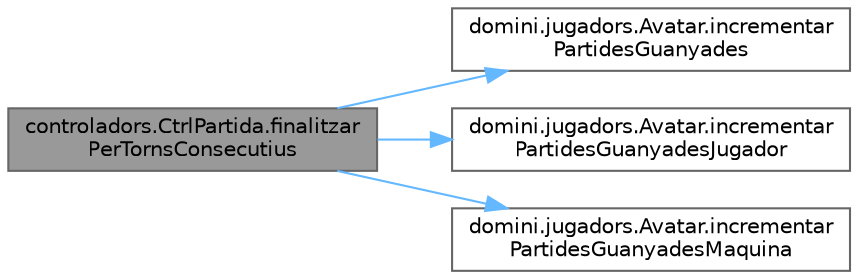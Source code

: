 digraph "controladors.CtrlPartida.finalitzarPerTornsConsecutius"
{
 // INTERACTIVE_SVG=YES
 // LATEX_PDF_SIZE
  bgcolor="transparent";
  edge [fontname=Helvetica,fontsize=10,labelfontname=Helvetica,labelfontsize=10];
  node [fontname=Helvetica,fontsize=10,shape=box,height=0.2,width=0.4];
  rankdir="LR";
  Node1 [id="Node000001",label="controladors.CtrlPartida.finalitzar\lPerTornsConsecutius",height=0.2,width=0.4,color="gray40", fillcolor="grey60", style="filled", fontcolor="black",tooltip="Finalitza la partida si s'han passat torns consecutius sense acció."];
  Node1 -> Node2 [id="edge1_Node000001_Node000002",color="steelblue1",style="solid",tooltip=" "];
  Node2 [id="Node000002",label="domini.jugadors.Avatar.incrementar\lPartidesGuanyades",height=0.2,width=0.4,color="grey40", fillcolor="white", style="filled",URL="$classdomini_1_1jugadors_1_1_avatar.html#a44e5e6a2ee9245697351fe390849b810",tooltip="Incrementa el nombre total de partides guanyades."];
  Node1 -> Node3 [id="edge2_Node000001_Node000003",color="steelblue1",style="solid",tooltip=" "];
  Node3 [id="Node000003",label="domini.jugadors.Avatar.incrementar\lPartidesGuanyadesJugador",height=0.2,width=0.4,color="grey40", fillcolor="white", style="filled",URL="$classdomini_1_1jugadors_1_1_avatar.html#a750332bc2deadb604d43d1a0936a09d2",tooltip="Incrementa el nombre de partides guanyades contra altres jugadors."];
  Node1 -> Node4 [id="edge3_Node000001_Node000004",color="steelblue1",style="solid",tooltip=" "];
  Node4 [id="Node000004",label="domini.jugadors.Avatar.incrementar\lPartidesGuanyadesMaquina",height=0.2,width=0.4,color="grey40", fillcolor="white", style="filled",URL="$classdomini_1_1jugadors_1_1_avatar.html#aae510bc2635d40405e60a218b1b7c097",tooltip="Incrementa el nombre de partides guanyades contra la màquina."];
}
